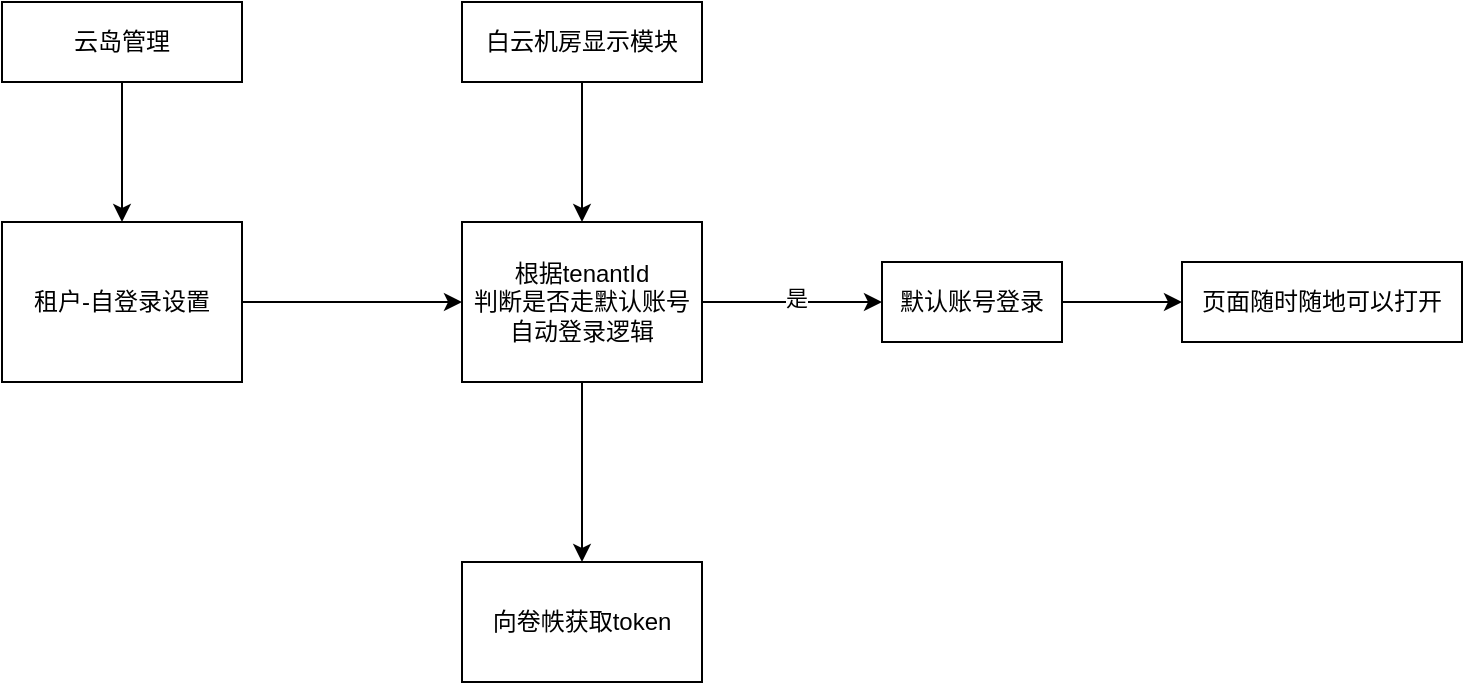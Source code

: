<mxfile version="26.1.0">
  <diagram name="第 1 页" id="BuI69rM9r4TQNu60fSyg">
    <mxGraphModel dx="989" dy="509" grid="1" gridSize="10" guides="1" tooltips="1" connect="1" arrows="1" fold="1" page="1" pageScale="1" pageWidth="827" pageHeight="1169" math="0" shadow="0">
      <root>
        <mxCell id="0" />
        <mxCell id="1" parent="0" />
        <mxCell id="QhHLWVHxjE9e42qX0wpD-3" value="" style="edgeStyle=orthogonalEdgeStyle;rounded=0;orthogonalLoop=1;jettySize=auto;html=1;" edge="1" parent="1" source="QhHLWVHxjE9e42qX0wpD-1" target="QhHLWVHxjE9e42qX0wpD-2">
          <mxGeometry relative="1" as="geometry" />
        </mxCell>
        <mxCell id="QhHLWVHxjE9e42qX0wpD-1" value="白云机房显示模块" style="rounded=0;whiteSpace=wrap;html=1;" vertex="1" parent="1">
          <mxGeometry x="400" y="30" width="120" height="40" as="geometry" />
        </mxCell>
        <mxCell id="QhHLWVHxjE9e42qX0wpD-7" value="" style="edgeStyle=orthogonalEdgeStyle;rounded=0;orthogonalLoop=1;jettySize=auto;html=1;" edge="1" parent="1" source="QhHLWVHxjE9e42qX0wpD-2" target="QhHLWVHxjE9e42qX0wpD-6">
          <mxGeometry relative="1" as="geometry" />
        </mxCell>
        <mxCell id="QhHLWVHxjE9e42qX0wpD-8" value="是" style="edgeLabel;html=1;align=center;verticalAlign=middle;resizable=0;points=[];" vertex="1" connectable="0" parent="QhHLWVHxjE9e42qX0wpD-7">
          <mxGeometry x="0.034" y="2" relative="1" as="geometry">
            <mxPoint as="offset" />
          </mxGeometry>
        </mxCell>
        <mxCell id="QhHLWVHxjE9e42qX0wpD-12" value="" style="edgeStyle=orthogonalEdgeStyle;rounded=0;orthogonalLoop=1;jettySize=auto;html=1;" edge="1" parent="1" source="QhHLWVHxjE9e42qX0wpD-2" target="QhHLWVHxjE9e42qX0wpD-11">
          <mxGeometry relative="1" as="geometry" />
        </mxCell>
        <mxCell id="QhHLWVHxjE9e42qX0wpD-2" value="根据tenantId&lt;br&gt;判断是否走默认账号自动登录逻辑" style="whiteSpace=wrap;html=1;rounded=0;" vertex="1" parent="1">
          <mxGeometry x="400" y="140" width="120" height="80" as="geometry" />
        </mxCell>
        <mxCell id="QhHLWVHxjE9e42qX0wpD-10" value="" style="edgeStyle=orthogonalEdgeStyle;rounded=0;orthogonalLoop=1;jettySize=auto;html=1;" edge="1" parent="1" source="QhHLWVHxjE9e42qX0wpD-6" target="QhHLWVHxjE9e42qX0wpD-9">
          <mxGeometry relative="1" as="geometry" />
        </mxCell>
        <mxCell id="QhHLWVHxjE9e42qX0wpD-6" value="默认账号登录" style="whiteSpace=wrap;html=1;rounded=0;" vertex="1" parent="1">
          <mxGeometry x="610" y="160" width="90" height="40" as="geometry" />
        </mxCell>
        <mxCell id="QhHLWVHxjE9e42qX0wpD-9" value="页面随时随地可以打开" style="whiteSpace=wrap;html=1;rounded=0;" vertex="1" parent="1">
          <mxGeometry x="760" y="160" width="140" height="40" as="geometry" />
        </mxCell>
        <mxCell id="QhHLWVHxjE9e42qX0wpD-11" value="向卷帙获取token" style="whiteSpace=wrap;html=1;rounded=0;" vertex="1" parent="1">
          <mxGeometry x="400" y="310" width="120" height="60" as="geometry" />
        </mxCell>
        <mxCell id="QhHLWVHxjE9e42qX0wpD-15" style="edgeStyle=orthogonalEdgeStyle;rounded=0;orthogonalLoop=1;jettySize=auto;html=1;entryX=0.5;entryY=0;entryDx=0;entryDy=0;" edge="1" parent="1" source="QhHLWVHxjE9e42qX0wpD-13" target="QhHLWVHxjE9e42qX0wpD-14">
          <mxGeometry relative="1" as="geometry" />
        </mxCell>
        <mxCell id="QhHLWVHxjE9e42qX0wpD-13" value="云岛管理" style="rounded=0;whiteSpace=wrap;html=1;" vertex="1" parent="1">
          <mxGeometry x="170" y="30" width="120" height="40" as="geometry" />
        </mxCell>
        <mxCell id="QhHLWVHxjE9e42qX0wpD-16" style="edgeStyle=orthogonalEdgeStyle;rounded=0;orthogonalLoop=1;jettySize=auto;html=1;entryX=0;entryY=0.5;entryDx=0;entryDy=0;" edge="1" parent="1" source="QhHLWVHxjE9e42qX0wpD-14" target="QhHLWVHxjE9e42qX0wpD-2">
          <mxGeometry relative="1" as="geometry" />
        </mxCell>
        <mxCell id="QhHLWVHxjE9e42qX0wpD-14" value="租户-自登录设置" style="rounded=0;whiteSpace=wrap;html=1;" vertex="1" parent="1">
          <mxGeometry x="170" y="140" width="120" height="80" as="geometry" />
        </mxCell>
      </root>
    </mxGraphModel>
  </diagram>
</mxfile>
